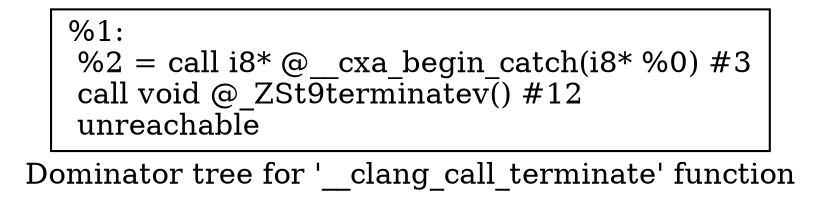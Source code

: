 digraph "Dominator tree for '__clang_call_terminate' function" {
	label="Dominator tree for '__clang_call_terminate' function";

	Node0x1470fb0 [shape=record,label="{%1:\l  %2 = call i8* @__cxa_begin_catch(i8* %0) #3\l  call void @_ZSt9terminatev() #12\l  unreachable\l}"];
}
